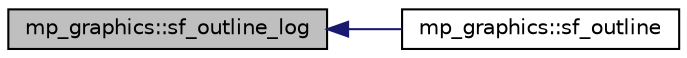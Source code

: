digraph "mp_graphics::sf_outline_log"
{
  edge [fontname="Helvetica",fontsize="10",labelfontname="Helvetica",labelfontsize="10"];
  node [fontname="Helvetica",fontsize="10",shape=record];
  rankdir="LR";
  Node7059 [label="mp_graphics::sf_outline_log",height=0.2,width=0.4,color="black", fillcolor="grey75", style="filled", fontcolor="black"];
  Node7059 -> Node7060 [dir="back",color="midnightblue",fontsize="10",style="solid",fontname="Helvetica"];
  Node7060 [label="mp_graphics::sf_outline",height=0.2,width=0.4,color="black", fillcolor="white", style="filled",URL="$da/d2c/classmp__graphics.html#a90932e2699b9787306763eca27b250fa"];
}
